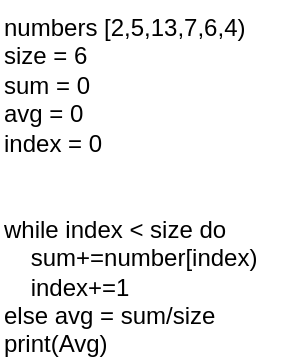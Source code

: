 <mxfile version="20.0.1" type="device" pages="2"><diagram id="C5RBs43oDa-KdzZeNtuy" name="задача 2"><mxGraphModel dx="1374" dy="789" grid="1" gridSize="10" guides="1" tooltips="1" connect="1" arrows="1" fold="1" page="1" pageScale="1" pageWidth="827" pageHeight="1169" math="0" shadow="0"><root><mxCell id="WIyWlLk6GJQsqaUBKTNV-0"/><mxCell id="WIyWlLk6GJQsqaUBKTNV-1" parent="WIyWlLk6GJQsqaUBKTNV-0"/><mxCell id="vABMqIye2UnGHpDHAw18-2" value="numbers [2,5,13,7,6,4)&#10;size = 6&#10;sum = 0&#10;avg = 0&#10;index = 0&#10;&#10;&#10;while index &lt; size do&#10;    sum+=number[index)&#10;    index+=1&#10;else avg = sum/size&#10;print(Avg)" style="text;whiteSpace=wrap;html=1;" parent="WIyWlLk6GJQsqaUBKTNV-1" vertex="1"><mxGeometry x="90" y="100" width="150" height="180" as="geometry"/></mxCell></root></mxGraphModel></diagram><diagram id="ltdi2t3gfnQeIbC3GRKx" name="задача 5"><mxGraphModel dx="1374" dy="789" grid="1" gridSize="10" guides="1" tooltips="1" connect="1" arrows="1" fold="1" page="1" pageScale="1" pageWidth="827" pageHeight="1169" math="0" shadow="0"><root><mxCell id="0"/><mxCell id="1" parent="0"/><mxCell id="pDsfs1YWl2hBGMONj60e-3" value="" style="edgeStyle=orthogonalEdgeStyle;rounded=0;orthogonalLoop=1;jettySize=auto;html=1;" parent="1" source="pDsfs1YWl2hBGMONj60e-1" target="pDsfs1YWl2hBGMONj60e-2" edge="1"><mxGeometry relative="1" as="geometry"/></mxCell><mxCell id="pDsfs1YWl2hBGMONj60e-1" value="Начало&lt;br&gt;" style="ellipse;whiteSpace=wrap;html=1;" parent="1" vertex="1"><mxGeometry x="130" y="30" width="120" height="80" as="geometry"/></mxCell><mxCell id="pDsfs1YWl2hBGMONj60e-5" value="" style="edgeStyle=orthogonalEdgeStyle;rounded=0;orthogonalLoop=1;jettySize=auto;html=1;" parent="1" source="pDsfs1YWl2hBGMONj60e-2" target="pDsfs1YWl2hBGMONj60e-4" edge="1"><mxGeometry relative="1" as="geometry"/></mxCell><mxCell id="pDsfs1YWl2hBGMONj60e-2" value="Numbers[1,8,3,8,2,6,8,8)&lt;br&gt;i = 0&lt;br&gt;max = num[i)&lt;br&gt;count_max = 0" style="whiteSpace=wrap;html=1;" parent="1" vertex="1"><mxGeometry x="110" y="150" width="160" height="80" as="geometry"/></mxCell><mxCell id="pDsfs1YWl2hBGMONj60e-9" value="" style="edgeStyle=orthogonalEdgeStyle;rounded=0;orthogonalLoop=1;jettySize=auto;html=1;" parent="1" source="pDsfs1YWl2hBGMONj60e-4" target="pDsfs1YWl2hBGMONj60e-8" edge="1"><mxGeometry relative="1" as="geometry"/></mxCell><mxCell id="pDsfs1YWl2hBGMONj60e-24" style="edgeStyle=orthogonalEdgeStyle;rounded=0;orthogonalLoop=1;jettySize=auto;html=1;" parent="1" source="pDsfs1YWl2hBGMONj60e-4" target="pDsfs1YWl2hBGMONj60e-23" edge="1"><mxGeometry relative="1" as="geometry"/></mxCell><mxCell id="pDsfs1YWl2hBGMONj60e-4" value="i&amp;lt;N" style="rhombus;whiteSpace=wrap;html=1;" parent="1" vertex="1"><mxGeometry x="150" y="260" width="80" height="80" as="geometry"/></mxCell><mxCell id="pDsfs1YWl2hBGMONj60e-11" value="" style="edgeStyle=orthogonalEdgeStyle;rounded=0;orthogonalLoop=1;jettySize=auto;html=1;" parent="1" source="pDsfs1YWl2hBGMONj60e-8" target="pDsfs1YWl2hBGMONj60e-10" edge="1"><mxGeometry relative="1" as="geometry"/></mxCell><mxCell id="pDsfs1YWl2hBGMONj60e-15" style="edgeStyle=orthogonalEdgeStyle;rounded=0;orthogonalLoop=1;jettySize=auto;html=1;" parent="1" source="pDsfs1YWl2hBGMONj60e-8" target="pDsfs1YWl2hBGMONj60e-16" edge="1"><mxGeometry relative="1" as="geometry"><mxPoint x="360" y="420" as="targetPoint"/></mxGeometry></mxCell><mxCell id="pDsfs1YWl2hBGMONj60e-8" value="N[i)&amp;gt;max" style="rhombus;whiteSpace=wrap;html=1;" parent="1" vertex="1"><mxGeometry x="150" y="380" width="80" height="80" as="geometry"/></mxCell><mxCell id="Zm-6L2p_R7PWZelEXsBc-1" style="edgeStyle=orthogonalEdgeStyle;rounded=0;orthogonalLoop=1;jettySize=auto;html=1;entryX=0.5;entryY=0;entryDx=0;entryDy=0;" edge="1" parent="1" source="pDsfs1YWl2hBGMONj60e-10" target="pDsfs1YWl2hBGMONj60e-12"><mxGeometry relative="1" as="geometry"/></mxCell><mxCell id="pDsfs1YWl2hBGMONj60e-10" value="max = N[i)&lt;br&gt;count_max = 1" style="whiteSpace=wrap;html=1;" parent="1" vertex="1"><mxGeometry x="130" y="490" width="120" height="60" as="geometry"/></mxCell><mxCell id="pDsfs1YWl2hBGMONj60e-29" style="edgeStyle=orthogonalEdgeStyle;rounded=0;orthogonalLoop=1;jettySize=auto;html=1;entryX=0;entryY=0.5;entryDx=0;entryDy=0;" parent="1" source="pDsfs1YWl2hBGMONj60e-12" target="pDsfs1YWl2hBGMONj60e-4" edge="1"><mxGeometry relative="1" as="geometry"><mxPoint x="90" y="430" as="targetPoint"/><Array as="points"><mxPoint x="90" y="615"/><mxPoint x="90" y="300"/></Array></mxGeometry></mxCell><mxCell id="pDsfs1YWl2hBGMONj60e-12" value="i+=1" style="whiteSpace=wrap;html=1;" parent="1" vertex="1"><mxGeometry x="130" y="585" width="120" height="60" as="geometry"/></mxCell><mxCell id="pDsfs1YWl2hBGMONj60e-18" value="" style="edgeStyle=orthogonalEdgeStyle;rounded=0;orthogonalLoop=1;jettySize=auto;html=1;" parent="1" source="pDsfs1YWl2hBGMONj60e-16" target="pDsfs1YWl2hBGMONj60e-17" edge="1"><mxGeometry relative="1" as="geometry"/></mxCell><mxCell id="pDsfs1YWl2hBGMONj60e-16" value="num[i) = max" style="rhombus;whiteSpace=wrap;html=1;" parent="1" vertex="1"><mxGeometry x="390" y="380" width="120" height="80" as="geometry"/></mxCell><mxCell id="pDsfs1YWl2hBGMONj60e-28" style="edgeStyle=orthogonalEdgeStyle;rounded=0;orthogonalLoop=1;jettySize=auto;html=1;entryX=1;entryY=0.5;entryDx=0;entryDy=0;" parent="1" source="pDsfs1YWl2hBGMONj60e-17" target="pDsfs1YWl2hBGMONj60e-12" edge="1"><mxGeometry relative="1" as="geometry"><Array as="points"><mxPoint x="450" y="615"/></Array></mxGeometry></mxCell><mxCell id="pDsfs1YWl2hBGMONj60e-17" value="count_max+=1" style="whiteSpace=wrap;html=1;" parent="1" vertex="1"><mxGeometry x="390" y="490" width="120" height="60" as="geometry"/></mxCell><mxCell id="pDsfs1YWl2hBGMONj60e-23" value="print&lt;br&gt;count_max" style="shape=document;whiteSpace=wrap;html=1;boundedLbl=1;" parent="1" vertex="1"><mxGeometry x="320" y="260" width="120" height="80" as="geometry"/></mxCell><mxCell id="pDsfs1YWl2hBGMONj60e-25" value="да" style="text;html=1;align=center;verticalAlign=middle;resizable=0;points=[];autosize=1;strokeColor=none;fillColor=none;" parent="1" vertex="1"><mxGeometry x="185" y="460" width="30" height="20" as="geometry"/></mxCell><mxCell id="pDsfs1YWl2hBGMONj60e-26" value="нет" style="text;html=1;align=center;verticalAlign=middle;resizable=0;points=[];autosize=1;strokeColor=none;fillColor=none;" parent="1" vertex="1"><mxGeometry x="255" y="400" width="30" height="20" as="geometry"/></mxCell><mxCell id="pDsfs1YWl2hBGMONj60e-27" value="нет" style="text;html=1;align=center;verticalAlign=middle;resizable=0;points=[];autosize=1;strokeColor=none;fillColor=none;" parent="1" vertex="1"><mxGeometry x="250" y="270" width="30" height="20" as="geometry"/></mxCell></root></mxGraphModel></diagram></mxfile>
